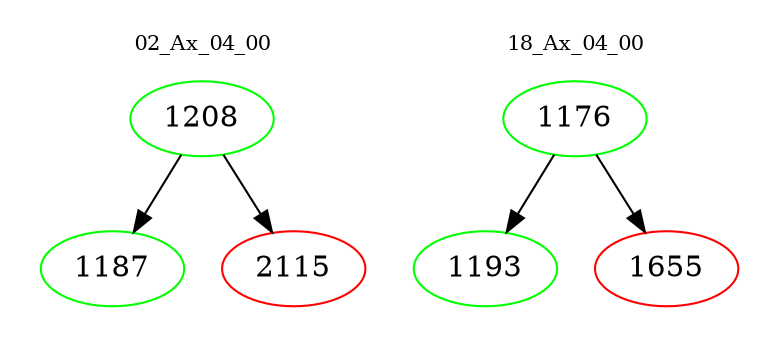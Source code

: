digraph{
subgraph cluster_0 {
color = white
label = "02_Ax_04_00";
fontsize=10;
T0_1208 [label="1208", color="green"]
T0_1208 -> T0_1187 [color="black"]
T0_1187 [label="1187", color="green"]
T0_1208 -> T0_2115 [color="black"]
T0_2115 [label="2115", color="red"]
}
subgraph cluster_1 {
color = white
label = "18_Ax_04_00";
fontsize=10;
T1_1176 [label="1176", color="green"]
T1_1176 -> T1_1193 [color="black"]
T1_1193 [label="1193", color="green"]
T1_1176 -> T1_1655 [color="black"]
T1_1655 [label="1655", color="red"]
}
}

